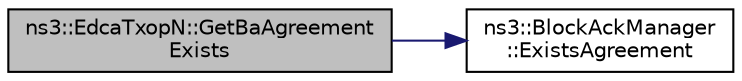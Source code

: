 digraph "ns3::EdcaTxopN::GetBaAgreementExists"
{
  edge [fontname="Helvetica",fontsize="10",labelfontname="Helvetica",labelfontsize="10"];
  node [fontname="Helvetica",fontsize="10",shape=record];
  rankdir="LR";
  Node1 [label="ns3::EdcaTxopN::GetBaAgreement\lExists",height=0.2,width=0.4,color="black", fillcolor="grey75", style="filled", fontcolor="black"];
  Node1 -> Node2 [color="midnightblue",fontsize="10",style="solid"];
  Node2 [label="ns3::BlockAckManager\l::ExistsAgreement",height=0.2,width=0.4,color="black", fillcolor="white", style="filled",URL="$d5/dec/classns3_1_1BlockAckManager.html#a4712688bb7764d576c87fd627d3d3aba"];
}
